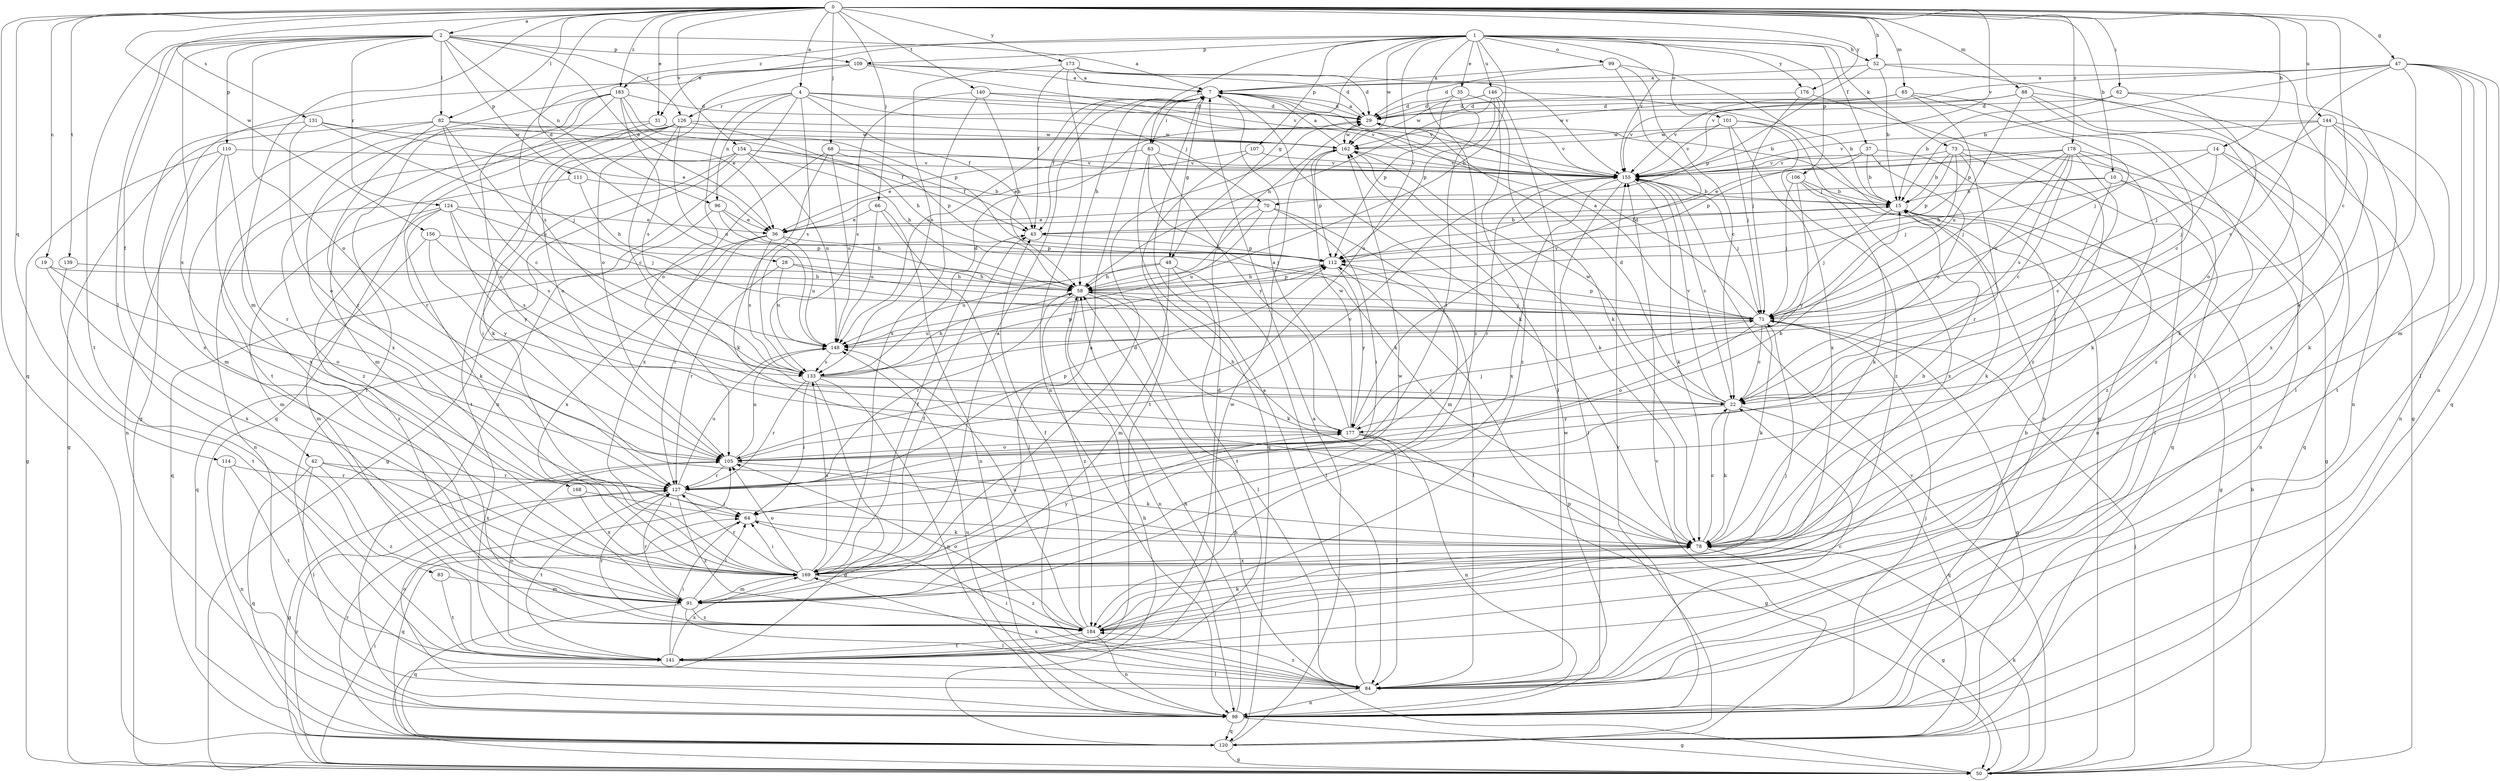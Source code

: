 strict digraph  {
0;
1;
2;
4;
7;
10;
14;
15;
19;
22;
28;
29;
31;
35;
36;
37;
42;
43;
47;
48;
50;
52;
58;
62;
63;
64;
66;
68;
70;
71;
73;
78;
82;
83;
84;
85;
88;
91;
96;
98;
99;
101;
105;
106;
107;
109;
110;
111;
112;
114;
120;
124;
126;
127;
131;
133;
139;
140;
141;
144;
146;
148;
154;
155;
156;
162;
168;
169;
173;
176;
177;
178;
183;
184;
0 -> 2  [label=a];
0 -> 4  [label=a];
0 -> 10  [label=b];
0 -> 14  [label=b];
0 -> 19  [label=c];
0 -> 22  [label=c];
0 -> 28  [label=d];
0 -> 31  [label=e];
0 -> 47  [label=g];
0 -> 52  [label=h];
0 -> 62  [label=i];
0 -> 66  [label=j];
0 -> 68  [label=j];
0 -> 82  [label=l];
0 -> 85  [label=m];
0 -> 88  [label=m];
0 -> 91  [label=m];
0 -> 114  [label=q];
0 -> 120  [label=q];
0 -> 131  [label=s];
0 -> 139  [label=t];
0 -> 140  [label=t];
0 -> 144  [label=u];
0 -> 154  [label=v];
0 -> 155  [label=v];
0 -> 156  [label=w];
0 -> 173  [label=y];
0 -> 176  [label=y];
0 -> 178  [label=z];
0 -> 183  [label=z];
1 -> 31  [label=e];
1 -> 35  [label=e];
1 -> 37  [label=f];
1 -> 48  [label=g];
1 -> 52  [label=h];
1 -> 58  [label=h];
1 -> 63  [label=i];
1 -> 73  [label=k];
1 -> 99  [label=o];
1 -> 101  [label=o];
1 -> 105  [label=o];
1 -> 106  [label=p];
1 -> 107  [label=p];
1 -> 109  [label=p];
1 -> 146  [label=u];
1 -> 155  [label=v];
1 -> 162  [label=w];
1 -> 176  [label=y];
1 -> 183  [label=z];
1 -> 184  [label=z];
2 -> 7  [label=a];
2 -> 36  [label=e];
2 -> 42  [label=f];
2 -> 82  [label=l];
2 -> 83  [label=l];
2 -> 96  [label=n];
2 -> 105  [label=o];
2 -> 109  [label=p];
2 -> 110  [label=p];
2 -> 111  [label=p];
2 -> 124  [label=r];
2 -> 126  [label=r];
2 -> 141  [label=t];
2 -> 168  [label=x];
4 -> 15  [label=b];
4 -> 29  [label=d];
4 -> 43  [label=f];
4 -> 70  [label=j];
4 -> 96  [label=n];
4 -> 98  [label=n];
4 -> 105  [label=o];
4 -> 126  [label=r];
4 -> 133  [label=s];
7 -> 29  [label=d];
7 -> 43  [label=f];
7 -> 48  [label=g];
7 -> 58  [label=h];
7 -> 63  [label=i];
7 -> 78  [label=k];
7 -> 148  [label=u];
7 -> 155  [label=v];
10 -> 15  [label=b];
10 -> 22  [label=c];
10 -> 70  [label=j];
10 -> 84  [label=l];
10 -> 98  [label=n];
14 -> 58  [label=h];
14 -> 71  [label=j];
14 -> 78  [label=k];
14 -> 120  [label=q];
14 -> 155  [label=v];
15 -> 43  [label=f];
15 -> 50  [label=g];
15 -> 71  [label=j];
15 -> 78  [label=k];
19 -> 58  [label=h];
19 -> 105  [label=o];
19 -> 169  [label=x];
22 -> 29  [label=d];
22 -> 78  [label=k];
22 -> 120  [label=q];
22 -> 155  [label=v];
22 -> 162  [label=w];
22 -> 177  [label=y];
28 -> 58  [label=h];
28 -> 71  [label=j];
28 -> 127  [label=r];
28 -> 148  [label=u];
29 -> 7  [label=a];
29 -> 155  [label=v];
29 -> 162  [label=w];
31 -> 127  [label=r];
31 -> 162  [label=w];
31 -> 169  [label=x];
35 -> 29  [label=d];
35 -> 64  [label=i];
35 -> 78  [label=k];
35 -> 112  [label=p];
36 -> 112  [label=p];
36 -> 120  [label=q];
36 -> 127  [label=r];
36 -> 133  [label=s];
36 -> 148  [label=u];
36 -> 169  [label=x];
37 -> 15  [label=b];
37 -> 22  [label=c];
37 -> 98  [label=n];
37 -> 112  [label=p];
37 -> 155  [label=v];
42 -> 84  [label=l];
42 -> 120  [label=q];
42 -> 127  [label=r];
42 -> 169  [label=x];
42 -> 184  [label=z];
43 -> 15  [label=b];
43 -> 112  [label=p];
47 -> 7  [label=a];
47 -> 15  [label=b];
47 -> 22  [label=c];
47 -> 78  [label=k];
47 -> 84  [label=l];
47 -> 91  [label=m];
47 -> 98  [label=n];
47 -> 120  [label=q];
47 -> 155  [label=v];
48 -> 58  [label=h];
48 -> 84  [label=l];
48 -> 91  [label=m];
48 -> 141  [label=t];
48 -> 148  [label=u];
50 -> 15  [label=b];
50 -> 58  [label=h];
50 -> 64  [label=i];
50 -> 71  [label=j];
50 -> 78  [label=k];
50 -> 127  [label=r];
50 -> 155  [label=v];
52 -> 7  [label=a];
52 -> 15  [label=b];
52 -> 50  [label=g];
52 -> 84  [label=l];
52 -> 112  [label=p];
58 -> 71  [label=j];
58 -> 78  [label=k];
58 -> 84  [label=l];
58 -> 98  [label=n];
58 -> 112  [label=p];
58 -> 127  [label=r];
58 -> 184  [label=z];
62 -> 15  [label=b];
62 -> 29  [label=d];
62 -> 84  [label=l];
62 -> 105  [label=o];
63 -> 36  [label=e];
63 -> 78  [label=k];
63 -> 120  [label=q];
63 -> 155  [label=v];
63 -> 177  [label=y];
64 -> 78  [label=k];
64 -> 120  [label=q];
66 -> 36  [label=e];
66 -> 84  [label=l];
66 -> 98  [label=n];
66 -> 148  [label=u];
68 -> 78  [label=k];
68 -> 112  [label=p];
68 -> 148  [label=u];
68 -> 155  [label=v];
68 -> 169  [label=x];
70 -> 36  [label=e];
70 -> 58  [label=h];
70 -> 64  [label=i];
70 -> 91  [label=m];
70 -> 148  [label=u];
71 -> 7  [label=a];
71 -> 22  [label=c];
71 -> 29  [label=d];
71 -> 78  [label=k];
71 -> 105  [label=o];
71 -> 112  [label=p];
71 -> 120  [label=q];
71 -> 148  [label=u];
73 -> 15  [label=b];
73 -> 50  [label=g];
73 -> 71  [label=j];
73 -> 112  [label=p];
73 -> 120  [label=q];
73 -> 127  [label=r];
73 -> 155  [label=v];
78 -> 15  [label=b];
78 -> 22  [label=c];
78 -> 50  [label=g];
78 -> 169  [label=x];
82 -> 22  [label=c];
82 -> 43  [label=f];
82 -> 50  [label=g];
82 -> 91  [label=m];
82 -> 127  [label=r];
82 -> 148  [label=u];
82 -> 162  [label=w];
83 -> 91  [label=m];
83 -> 141  [label=t];
84 -> 7  [label=a];
84 -> 22  [label=c];
84 -> 64  [label=i];
84 -> 98  [label=n];
84 -> 169  [label=x];
84 -> 184  [label=z];
85 -> 22  [label=c];
85 -> 29  [label=d];
85 -> 71  [label=j];
85 -> 112  [label=p];
85 -> 155  [label=v];
85 -> 162  [label=w];
88 -> 29  [label=d];
88 -> 84  [label=l];
88 -> 98  [label=n];
88 -> 148  [label=u];
88 -> 155  [label=v];
88 -> 184  [label=z];
91 -> 7  [label=a];
91 -> 43  [label=f];
91 -> 64  [label=i];
91 -> 84  [label=l];
91 -> 120  [label=q];
91 -> 127  [label=r];
91 -> 162  [label=w];
91 -> 184  [label=z];
96 -> 36  [label=e];
96 -> 58  [label=h];
96 -> 71  [label=j];
96 -> 120  [label=q];
98 -> 50  [label=g];
98 -> 58  [label=h];
98 -> 71  [label=j];
98 -> 105  [label=o];
98 -> 120  [label=q];
98 -> 148  [label=u];
98 -> 155  [label=v];
98 -> 162  [label=w];
99 -> 7  [label=a];
99 -> 22  [label=c];
99 -> 29  [label=d];
99 -> 50  [label=g];
99 -> 177  [label=y];
101 -> 71  [label=j];
101 -> 98  [label=n];
101 -> 155  [label=v];
101 -> 162  [label=w];
101 -> 169  [label=x];
101 -> 184  [label=z];
105 -> 15  [label=b];
105 -> 50  [label=g];
105 -> 78  [label=k];
105 -> 127  [label=r];
105 -> 148  [label=u];
105 -> 155  [label=v];
106 -> 15  [label=b];
106 -> 71  [label=j];
106 -> 78  [label=k];
106 -> 169  [label=x];
106 -> 177  [label=y];
107 -> 36  [label=e];
107 -> 141  [label=t];
107 -> 155  [label=v];
109 -> 7  [label=a];
109 -> 29  [label=d];
109 -> 50  [label=g];
109 -> 105  [label=o];
109 -> 133  [label=s];
109 -> 155  [label=v];
110 -> 50  [label=g];
110 -> 98  [label=n];
110 -> 127  [label=r];
110 -> 155  [label=v];
110 -> 169  [label=x];
111 -> 15  [label=b];
111 -> 58  [label=h];
111 -> 98  [label=n];
112 -> 58  [label=h];
112 -> 84  [label=l];
112 -> 177  [label=y];
114 -> 98  [label=n];
114 -> 127  [label=r];
114 -> 141  [label=t];
120 -> 7  [label=a];
120 -> 50  [label=g];
120 -> 58  [label=h];
120 -> 112  [label=p];
120 -> 127  [label=r];
120 -> 155  [label=v];
124 -> 36  [label=e];
124 -> 71  [label=j];
124 -> 78  [label=k];
124 -> 91  [label=m];
124 -> 133  [label=s];
124 -> 177  [label=y];
124 -> 184  [label=z];
126 -> 22  [label=c];
126 -> 58  [label=h];
126 -> 78  [label=k];
126 -> 91  [label=m];
126 -> 105  [label=o];
126 -> 148  [label=u];
126 -> 162  [label=w];
126 -> 184  [label=z];
127 -> 64  [label=i];
127 -> 112  [label=p];
127 -> 141  [label=t];
127 -> 148  [label=u];
127 -> 184  [label=z];
131 -> 36  [label=e];
131 -> 71  [label=j];
131 -> 105  [label=o];
131 -> 162  [label=w];
131 -> 169  [label=x];
133 -> 22  [label=c];
133 -> 29  [label=d];
133 -> 50  [label=g];
133 -> 58  [label=h];
133 -> 64  [label=i];
133 -> 98  [label=n];
133 -> 112  [label=p];
133 -> 127  [label=r];
139 -> 58  [label=h];
139 -> 141  [label=t];
140 -> 29  [label=d];
140 -> 58  [label=h];
140 -> 133  [label=s];
140 -> 155  [label=v];
140 -> 169  [label=x];
141 -> 15  [label=b];
141 -> 29  [label=d];
141 -> 64  [label=i];
141 -> 84  [label=l];
141 -> 105  [label=o];
141 -> 162  [label=w];
141 -> 169  [label=x];
144 -> 71  [label=j];
144 -> 78  [label=k];
144 -> 98  [label=n];
144 -> 141  [label=t];
144 -> 155  [label=v];
144 -> 162  [label=w];
144 -> 169  [label=x];
146 -> 15  [label=b];
146 -> 29  [label=d];
146 -> 58  [label=h];
146 -> 84  [label=l];
146 -> 112  [label=p];
146 -> 162  [label=w];
146 -> 184  [label=z];
148 -> 133  [label=s];
154 -> 43  [label=f];
154 -> 50  [label=g];
154 -> 58  [label=h];
154 -> 64  [label=i];
154 -> 141  [label=t];
154 -> 148  [label=u];
154 -> 155  [label=v];
155 -> 15  [label=b];
155 -> 22  [label=c];
155 -> 71  [label=j];
155 -> 78  [label=k];
155 -> 84  [label=l];
155 -> 127  [label=r];
155 -> 169  [label=x];
156 -> 91  [label=m];
156 -> 112  [label=p];
156 -> 133  [label=s];
156 -> 177  [label=y];
162 -> 7  [label=a];
162 -> 78  [label=k];
162 -> 112  [label=p];
162 -> 155  [label=v];
168 -> 64  [label=i];
168 -> 169  [label=x];
169 -> 7  [label=a];
169 -> 29  [label=d];
169 -> 43  [label=f];
169 -> 64  [label=i];
169 -> 91  [label=m];
169 -> 105  [label=o];
169 -> 127  [label=r];
169 -> 133  [label=s];
169 -> 177  [label=y];
169 -> 184  [label=z];
173 -> 7  [label=a];
173 -> 29  [label=d];
173 -> 43  [label=f];
173 -> 98  [label=n];
173 -> 133  [label=s];
173 -> 155  [label=v];
176 -> 29  [label=d];
176 -> 71  [label=j];
176 -> 184  [label=z];
177 -> 7  [label=a];
177 -> 50  [label=g];
177 -> 58  [label=h];
177 -> 71  [label=j];
177 -> 84  [label=l];
177 -> 98  [label=n];
177 -> 105  [label=o];
177 -> 162  [label=w];
178 -> 22  [label=c];
178 -> 36  [label=e];
178 -> 71  [label=j];
178 -> 78  [label=k];
178 -> 127  [label=r];
178 -> 133  [label=s];
178 -> 148  [label=u];
178 -> 155  [label=v];
178 -> 184  [label=z];
183 -> 29  [label=d];
183 -> 36  [label=e];
183 -> 84  [label=l];
183 -> 105  [label=o];
183 -> 112  [label=p];
183 -> 120  [label=q];
183 -> 133  [label=s];
183 -> 141  [label=t];
184 -> 43  [label=f];
184 -> 71  [label=j];
184 -> 78  [label=k];
184 -> 98  [label=n];
184 -> 105  [label=o];
184 -> 127  [label=r];
184 -> 141  [label=t];
184 -> 148  [label=u];
}
